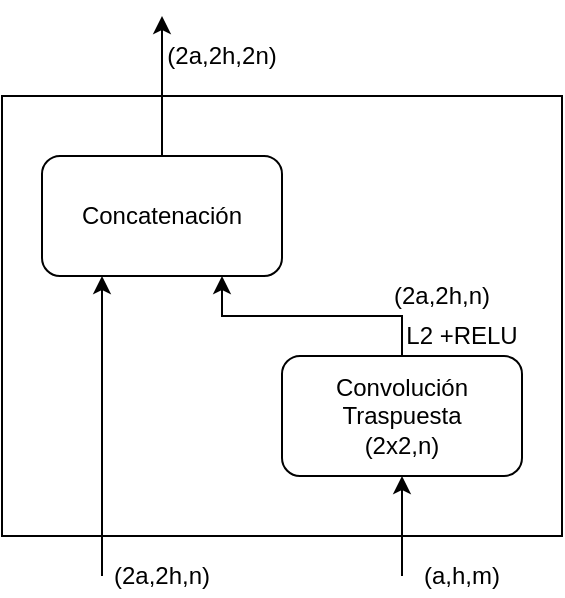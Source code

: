<mxfile version="13.9.2" type="device"><diagram id="VrDo6VJL3YB5pAy4ud10" name="Page-1"><mxGraphModel dx="1422" dy="794" grid="1" gridSize="10" guides="1" tooltips="1" connect="1" arrows="1" fold="1" page="1" pageScale="1" pageWidth="850" pageHeight="1100" math="0" shadow="0"><root><mxCell id="0"/><mxCell id="1" parent="0"/><mxCell id="267KEGSCTr-ad4fUrdFd-3" value="" style="rounded=0;whiteSpace=wrap;html=1;fillColor=none;" parent="1" vertex="1"><mxGeometry x="280" y="200" width="280" height="220" as="geometry"/></mxCell><mxCell id="267KEGSCTr-ad4fUrdFd-12" style="edgeStyle=orthogonalEdgeStyle;rounded=0;orthogonalLoop=1;jettySize=auto;html=1;exitX=0.5;exitY=0;exitDx=0;exitDy=0;" parent="1" source="267KEGSCTr-ad4fUrdFd-4" edge="1"><mxGeometry relative="1" as="geometry"><mxPoint x="360" y="160" as="targetPoint"/></mxGeometry></mxCell><mxCell id="267KEGSCTr-ad4fUrdFd-4" value="Concatenación" style="rounded=1;whiteSpace=wrap;html=1;" parent="1" vertex="1"><mxGeometry x="300" y="230" width="120" height="60" as="geometry"/></mxCell><mxCell id="267KEGSCTr-ad4fUrdFd-10" style="edgeStyle=orthogonalEdgeStyle;rounded=0;orthogonalLoop=1;jettySize=auto;html=1;exitX=0.5;exitY=0;exitDx=0;exitDy=0;entryX=0.75;entryY=1;entryDx=0;entryDy=0;" parent="1" source="267KEGSCTr-ad4fUrdFd-5" target="267KEGSCTr-ad4fUrdFd-4" edge="1"><mxGeometry relative="1" as="geometry"/></mxCell><mxCell id="267KEGSCTr-ad4fUrdFd-5" value="&lt;div&gt;Convolución Traspuesta&lt;/div&gt;&lt;div&gt;(2x2,n)&lt;br&gt;&lt;/div&gt;" style="rounded=1;whiteSpace=wrap;html=1;" parent="1" vertex="1"><mxGeometry x="420" y="330" width="120" height="60" as="geometry"/></mxCell><mxCell id="267KEGSCTr-ad4fUrdFd-6" value="" style="endArrow=classic;html=1;entryX=0.5;entryY=1;entryDx=0;entryDy=0;" parent="1" target="267KEGSCTr-ad4fUrdFd-5" edge="1"><mxGeometry width="50" height="50" relative="1" as="geometry"><mxPoint x="480" y="440" as="sourcePoint"/><mxPoint x="410" y="220" as="targetPoint"/></mxGeometry></mxCell><mxCell id="267KEGSCTr-ad4fUrdFd-7" value="" style="endArrow=classic;html=1;entryX=0.25;entryY=1;entryDx=0;entryDy=0;" parent="1" target="267KEGSCTr-ad4fUrdFd-4" edge="1"><mxGeometry width="50" height="50" relative="1" as="geometry"><mxPoint x="330" y="440" as="sourcePoint"/><mxPoint x="410" y="290" as="targetPoint"/></mxGeometry></mxCell><mxCell id="267KEGSCTr-ad4fUrdFd-8" value="(a,h,m)" style="text;html=1;strokeColor=none;fillColor=none;align=center;verticalAlign=middle;whiteSpace=wrap;rounded=0;" parent="1" vertex="1"><mxGeometry x="490" y="430" width="40" height="20" as="geometry"/></mxCell><mxCell id="267KEGSCTr-ad4fUrdFd-9" value="(2a,2h,n)" style="text;html=1;strokeColor=none;fillColor=none;align=center;verticalAlign=middle;whiteSpace=wrap;rounded=0;" parent="1" vertex="1"><mxGeometry x="340" y="430" width="40" height="20" as="geometry"/></mxCell><mxCell id="267KEGSCTr-ad4fUrdFd-11" value="(2a,2h,n)" style="text;html=1;strokeColor=none;fillColor=none;align=center;verticalAlign=middle;whiteSpace=wrap;rounded=0;" parent="1" vertex="1"><mxGeometry x="480" y="290" width="40" height="20" as="geometry"/></mxCell><mxCell id="267KEGSCTr-ad4fUrdFd-13" value="(2a,2h,2n)" style="text;html=1;strokeColor=none;fillColor=none;align=center;verticalAlign=middle;whiteSpace=wrap;rounded=0;" parent="1" vertex="1"><mxGeometry x="370" y="170" width="40" height="20" as="geometry"/></mxCell><mxCell id="KYE0o65mvF6LwV_1idRJ-3" value="L2 +RELU" style="text;html=1;strokeColor=none;fillColor=none;align=center;verticalAlign=middle;whiteSpace=wrap;rounded=0;" vertex="1" parent="1"><mxGeometry x="480" y="310" width="60" height="20" as="geometry"/></mxCell></root></mxGraphModel></diagram></mxfile>